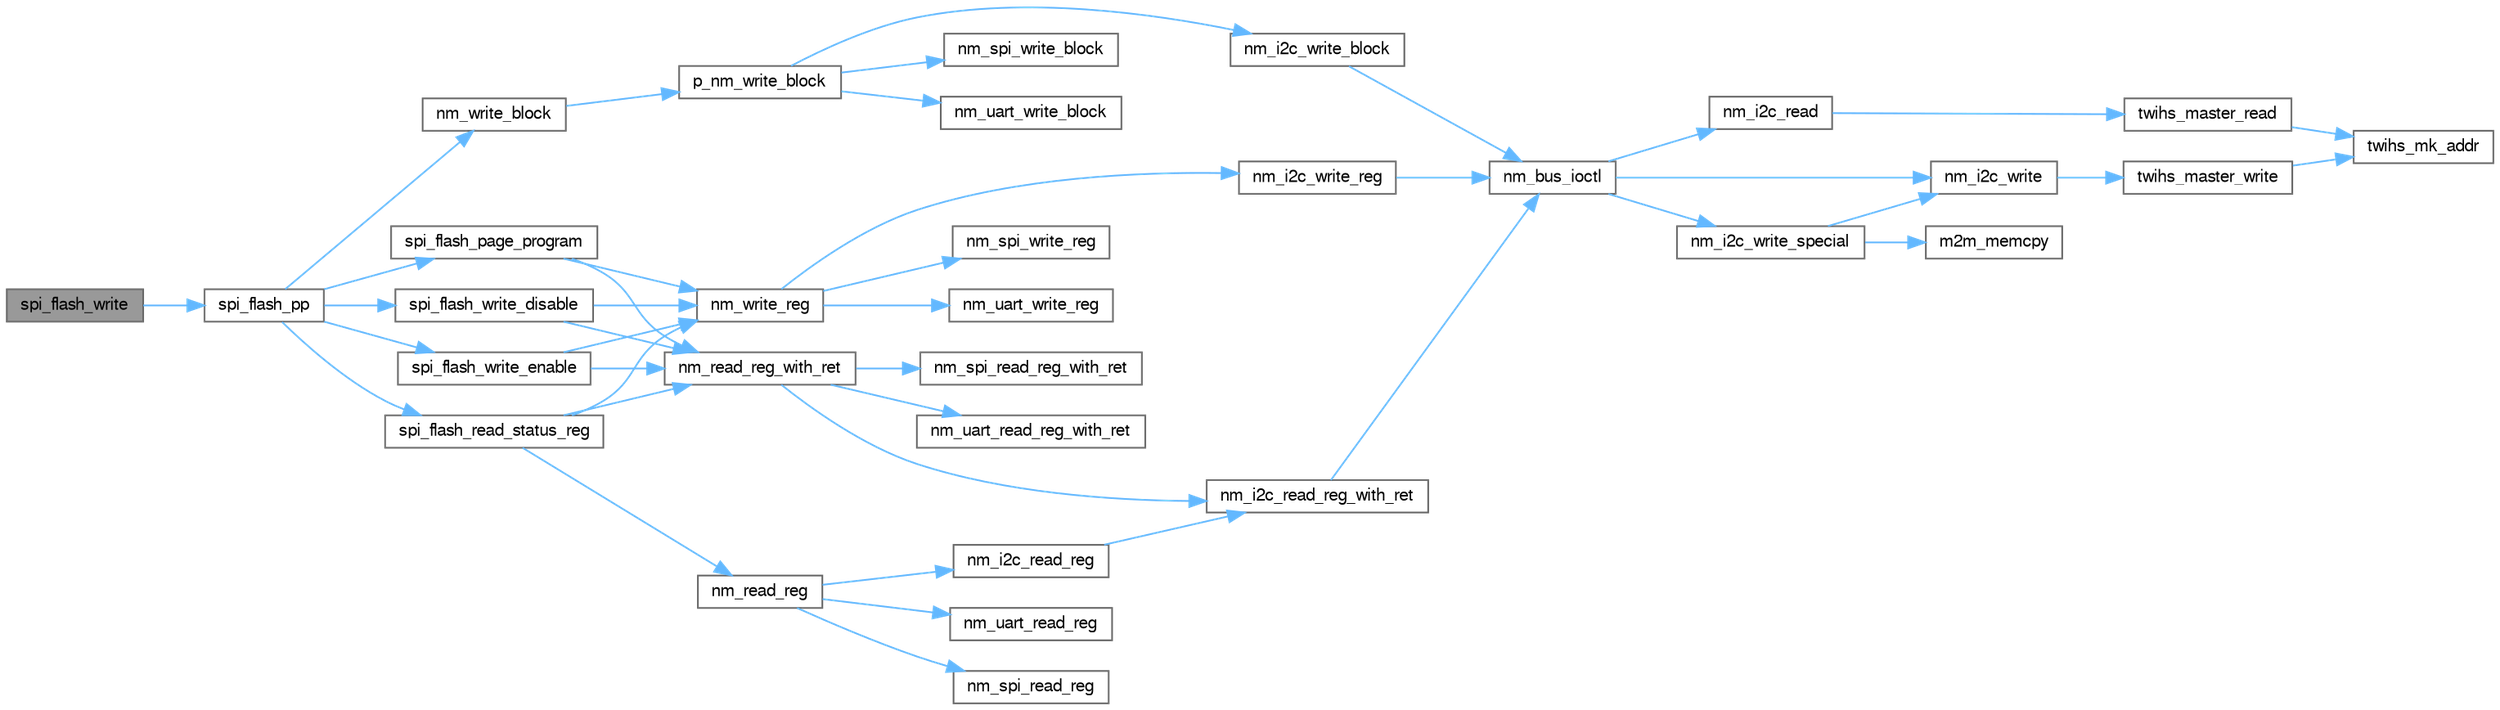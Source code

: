digraph "spi_flash_write"
{
 // LATEX_PDF_SIZE
  bgcolor="transparent";
  edge [fontname=FreeSans,fontsize=10,labelfontname=FreeSans,labelfontsize=10];
  node [fontname=FreeSans,fontsize=10,shape=box,height=0.2,width=0.4];
  rankdir="LR";
  Node1 [label="spi_flash_write",height=0.2,width=0.4,color="gray40", fillcolor="grey60", style="filled", fontcolor="black",tooltip="Write a specified portion of data to SPI Flash. ."];
  Node1 -> Node2 [color="steelblue1",style="solid"];
  Node2 [label="spi_flash_pp",height=0.2,width=0.4,color="grey40", fillcolor="white", style="filled",URL="$spi__flash_8c.html#ab395d13e0f6d9eea13113e6a5239b9a3",tooltip=" "];
  Node2 -> Node3 [color="steelblue1",style="solid"];
  Node3 [label="nm_write_block",height=0.2,width=0.4,color="grey40", fillcolor="white", style="filled",URL="$nmbus_8c.html#afb924df7f944a8137cd51069512661cf",tooltip=" "];
  Node3 -> Node4 [color="steelblue1",style="solid"];
  Node4 [label="p_nm_write_block",height=0.2,width=0.4,color="grey40", fillcolor="white", style="filled",URL="$nmbus_8c.html#a81ed1ef0558d7051509ba9c17b094ac7",tooltip=" "];
  Node4 -> Node5 [color="steelblue1",style="solid"];
  Node5 [label="nm_i2c_write_block",height=0.2,width=0.4,color="grey40", fillcolor="white", style="filled",URL="$nmi2c_8c.html#ac22360c7cd5368880a6543bb73e29970",tooltip=" "];
  Node5 -> Node6 [color="steelblue1",style="solid"];
  Node6 [label="nm_bus_ioctl",height=0.2,width=0.4,color="grey40", fillcolor="white", style="filled",URL="$nm__bus__wrapper__same70_8c.html#aa98500dc13748397906e03440fb3892a",tooltip=" "];
  Node6 -> Node7 [color="steelblue1",style="solid"];
  Node7 [label="nm_i2c_read",height=0.2,width=0.4,color="grey40", fillcolor="white", style="filled",URL="$nm__bus__wrapper__same70_8c.html#a1240741839c5fb2592be8c34341aec6e",tooltip=" "];
  Node7 -> Node8 [color="steelblue1",style="solid"];
  Node8 [label="twihs_master_read",height=0.2,width=0.4,color="grey40", fillcolor="white", style="filled",URL="$group__sam__drivers__twihs__group.html#ga979e157165aa2b5e3e6d1e9ee608d5b7",tooltip="Read multiple bytes from a TWIHS compatible slave device."];
  Node8 -> Node9 [color="steelblue1",style="solid"];
  Node9 [label="twihs_mk_addr",height=0.2,width=0.4,color="grey40", fillcolor="white", style="filled",URL="$group__sam__drivers__twihs__group.html#gaca9e29e230ee2774cfc3dc7ed497f887",tooltip="Construct the TWIHS module address register field."];
  Node6 -> Node10 [color="steelblue1",style="solid"];
  Node10 [label="nm_i2c_write",height=0.2,width=0.4,color="grey40", fillcolor="white", style="filled",URL="$nm__bus__wrapper__same70_8c.html#afd98b5c0c472d424143edff9e8692624",tooltip=" "];
  Node10 -> Node11 [color="steelblue1",style="solid"];
  Node11 [label="twihs_master_write",height=0.2,width=0.4,color="grey40", fillcolor="white", style="filled",URL="$group__sam__drivers__twihs__group.html#ga6518c8674e646fbb67e8e91930e7f47a",tooltip="Write multiple bytes to a TWIHS compatible slave device."];
  Node11 -> Node9 [color="steelblue1",style="solid"];
  Node6 -> Node12 [color="steelblue1",style="solid"];
  Node12 [label="nm_i2c_write_special",height=0.2,width=0.4,color="grey40", fillcolor="white", style="filled",URL="$nm__bus__wrapper__same70_8c.html#a471c97b3665281f2df10ccff14d5e537",tooltip=" "];
  Node12 -> Node13 [color="steelblue1",style="solid"];
  Node13 [label="m2m_memcpy",height=0.2,width=0.4,color="grey40", fillcolor="white", style="filled",URL="$group___c_o_m_m_o_n_a_p_i.html#ga28b094db63be31612f7d2c5af692d3a5",tooltip="Copy specified number of bytes from source buffer to destination buffer."];
  Node12 -> Node10 [color="steelblue1",style="solid"];
  Node4 -> Node14 [color="steelblue1",style="solid"];
  Node14 [label="nm_spi_write_block",height=0.2,width=0.4,color="grey40", fillcolor="white", style="filled",URL="$nmspi_8h.html#a49c8f196f4c41f481a06e359147484ca",tooltip=" "];
  Node4 -> Node15 [color="steelblue1",style="solid"];
  Node15 [label="nm_uart_write_block",height=0.2,width=0.4,color="grey40", fillcolor="white", style="filled",URL="$nmuart_8h.html#af3e3a2d30119f8703486ce50d601819f",tooltip=" "];
  Node2 -> Node16 [color="steelblue1",style="solid"];
  Node16 [label="spi_flash_page_program",height=0.2,width=0.4,color="grey40", fillcolor="white", style="filled",URL="$spi__flash_8c.html#ade5932b86421839ecea86f01b5fba36f",tooltip=" "];
  Node16 -> Node17 [color="steelblue1",style="solid"];
  Node17 [label="nm_read_reg_with_ret",height=0.2,width=0.4,color="grey40", fillcolor="white", style="filled",URL="$nmbus_8c.html#a475d273d8342f3f5c2a00e2887bf1b4f",tooltip=" "];
  Node17 -> Node18 [color="steelblue1",style="solid"];
  Node18 [label="nm_i2c_read_reg_with_ret",height=0.2,width=0.4,color="grey40", fillcolor="white", style="filled",URL="$nmi2c_8c.html#aa653cd4fd522820cd784c6328f372261",tooltip=" "];
  Node18 -> Node6 [color="steelblue1",style="solid"];
  Node17 -> Node19 [color="steelblue1",style="solid"];
  Node19 [label="nm_spi_read_reg_with_ret",height=0.2,width=0.4,color="grey40", fillcolor="white", style="filled",URL="$nmspi_8h.html#aae92c14d16f00b293e10a8a3a86f9095",tooltip=" "];
  Node17 -> Node20 [color="steelblue1",style="solid"];
  Node20 [label="nm_uart_read_reg_with_ret",height=0.2,width=0.4,color="grey40", fillcolor="white", style="filled",URL="$nmuart_8h.html#a5ddecb766fd8041b0a2ff7f553f8183e",tooltip=" "];
  Node16 -> Node21 [color="steelblue1",style="solid"];
  Node21 [label="nm_write_reg",height=0.2,width=0.4,color="grey40", fillcolor="white", style="filled",URL="$nmbus_8c.html#a6a7d6b943cea86630575707ef80e09f9",tooltip=" "];
  Node21 -> Node22 [color="steelblue1",style="solid"];
  Node22 [label="nm_i2c_write_reg",height=0.2,width=0.4,color="grey40", fillcolor="white", style="filled",URL="$nmi2c_8c.html#a1bd0dd974a31b39146c20717bd6b7991",tooltip=" "];
  Node22 -> Node6 [color="steelblue1",style="solid"];
  Node21 -> Node23 [color="steelblue1",style="solid"];
  Node23 [label="nm_spi_write_reg",height=0.2,width=0.4,color="grey40", fillcolor="white", style="filled",URL="$nmspi_8h.html#a8e4e4efa9b987e6eed4c23b848248a32",tooltip=" "];
  Node21 -> Node24 [color="steelblue1",style="solid"];
  Node24 [label="nm_uart_write_reg",height=0.2,width=0.4,color="grey40", fillcolor="white", style="filled",URL="$nmuart_8h.html#a8d6ab67f8e0106126ba1748e68cd943c",tooltip=" "];
  Node2 -> Node25 [color="steelblue1",style="solid"];
  Node25 [label="spi_flash_read_status_reg",height=0.2,width=0.4,color="grey40", fillcolor="white", style="filled",URL="$spi__flash_8c.html#a7e09bf962df484865b899faf2aed8846",tooltip=" "];
  Node25 -> Node26 [color="steelblue1",style="solid"];
  Node26 [label="nm_read_reg",height=0.2,width=0.4,color="grey40", fillcolor="white", style="filled",URL="$nmbus_8c.html#a40095d9f8d9cd502b40d93015c93af24",tooltip=" "];
  Node26 -> Node27 [color="steelblue1",style="solid"];
  Node27 [label="nm_i2c_read_reg",height=0.2,width=0.4,color="grey40", fillcolor="white", style="filled",URL="$nmi2c_8c.html#ae84e408bcb689b663a9dc87e3ee68cdf",tooltip=" "];
  Node27 -> Node18 [color="steelblue1",style="solid"];
  Node26 -> Node28 [color="steelblue1",style="solid"];
  Node28 [label="nm_spi_read_reg",height=0.2,width=0.4,color="grey40", fillcolor="white", style="filled",URL="$nmspi_8h.html#a37c588aab608b441dbbaf508317e1ee3",tooltip=" "];
  Node26 -> Node29 [color="steelblue1",style="solid"];
  Node29 [label="nm_uart_read_reg",height=0.2,width=0.4,color="grey40", fillcolor="white", style="filled",URL="$nmuart_8h.html#ad414ee631dc1703ab93ea032bd3c3a9c",tooltip=" "];
  Node25 -> Node17 [color="steelblue1",style="solid"];
  Node25 -> Node21 [color="steelblue1",style="solid"];
  Node2 -> Node30 [color="steelblue1",style="solid"];
  Node30 [label="spi_flash_write_disable",height=0.2,width=0.4,color="grey40", fillcolor="white", style="filled",URL="$spi__flash_8c.html#a9848c51ff872cc056b972a07db96a7ee",tooltip="Send write disable command to SPI flash."];
  Node30 -> Node17 [color="steelblue1",style="solid"];
  Node30 -> Node21 [color="steelblue1",style="solid"];
  Node2 -> Node31 [color="steelblue1",style="solid"];
  Node31 [label="spi_flash_write_enable",height=0.2,width=0.4,color="grey40", fillcolor="white", style="filled",URL="$spi__flash_8c.html#a7b91b3c61b2e3789005aa262e797fbd9",tooltip="Send write enable command to SPI flash."];
  Node31 -> Node17 [color="steelblue1",style="solid"];
  Node31 -> Node21 [color="steelblue1",style="solid"];
}
